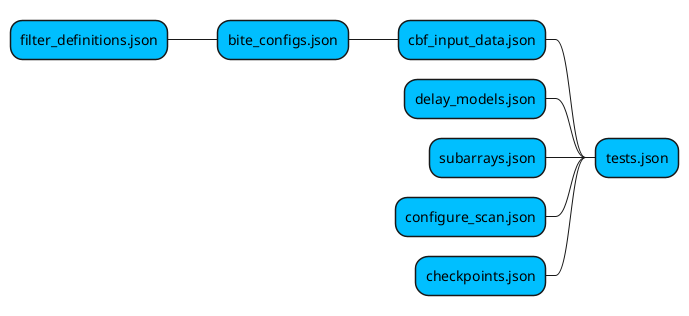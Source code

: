 
@startmindmap
-[#DeepSkyBlue] tests.json
--[#DeepSkyBlue] cbf_input_data.json
---[#DeepSkyBlue] bite_configs.json
----[#DeepSkyBlue] filter_definitions.json
--[#DeepSkyBlue] delay_models.json
--[#DeepSkyBlue] subarrays.json
--[#DeepSkyBlue] configure_scan.json
--[#DeepSkyBlue] checkpoints.json
@endmindmap
